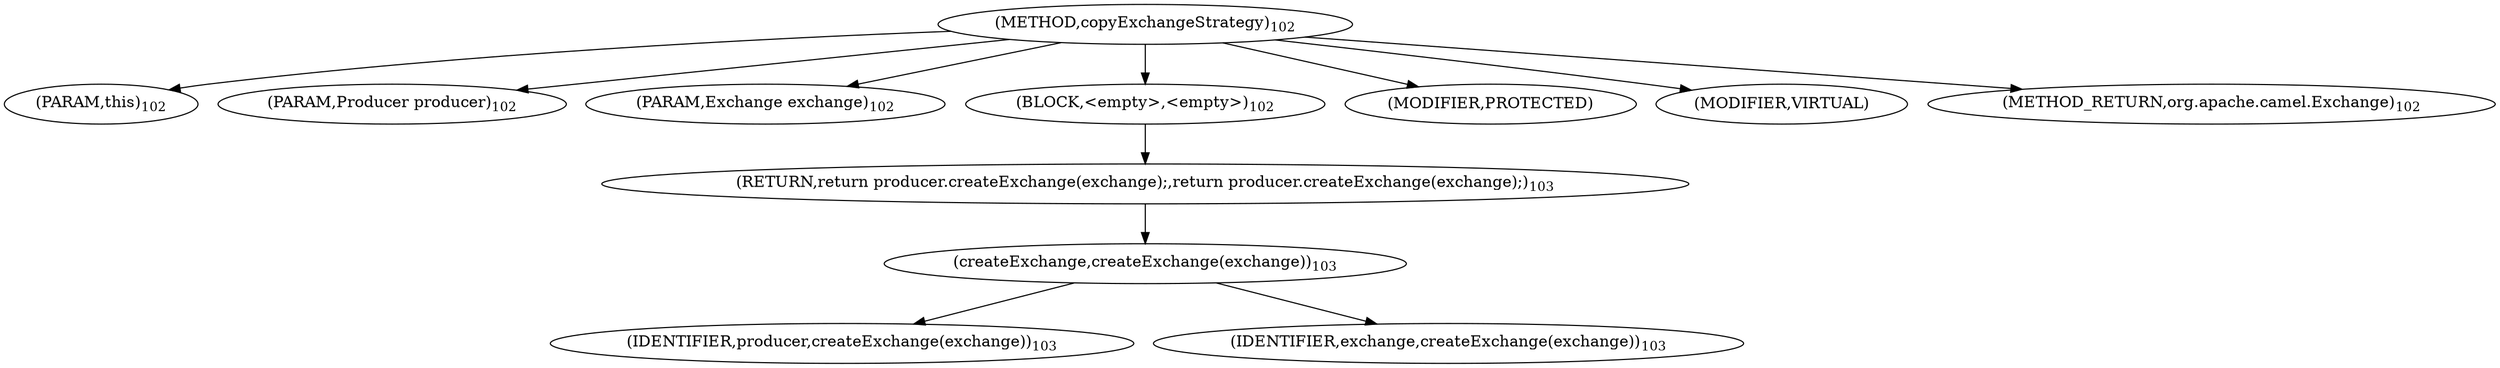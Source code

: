 digraph "copyExchangeStrategy" {  
"197" [label = <(METHOD,copyExchangeStrategy)<SUB>102</SUB>> ]
"198" [label = <(PARAM,this)<SUB>102</SUB>> ]
"199" [label = <(PARAM,Producer producer)<SUB>102</SUB>> ]
"200" [label = <(PARAM,Exchange exchange)<SUB>102</SUB>> ]
"201" [label = <(BLOCK,&lt;empty&gt;,&lt;empty&gt;)<SUB>102</SUB>> ]
"202" [label = <(RETURN,return producer.createExchange(exchange);,return producer.createExchange(exchange);)<SUB>103</SUB>> ]
"203" [label = <(createExchange,createExchange(exchange))<SUB>103</SUB>> ]
"204" [label = <(IDENTIFIER,producer,createExchange(exchange))<SUB>103</SUB>> ]
"205" [label = <(IDENTIFIER,exchange,createExchange(exchange))<SUB>103</SUB>> ]
"206" [label = <(MODIFIER,PROTECTED)> ]
"207" [label = <(MODIFIER,VIRTUAL)> ]
"208" [label = <(METHOD_RETURN,org.apache.camel.Exchange)<SUB>102</SUB>> ]
  "197" -> "198" 
  "197" -> "199" 
  "197" -> "200" 
  "197" -> "201" 
  "197" -> "206" 
  "197" -> "207" 
  "197" -> "208" 
  "201" -> "202" 
  "202" -> "203" 
  "203" -> "204" 
  "203" -> "205" 
}
